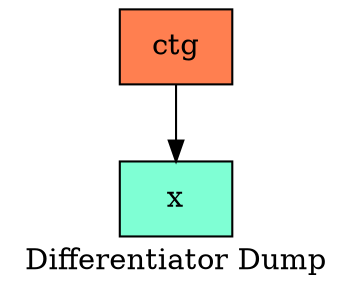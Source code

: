   digraph tree  {
  node[   shape     = "Mrecord",  style     = "filled",  fillcolor = "aqua",  fontcolor = "#000000",  margin    = "0.075"];
  rankdir   = "TB";

  label     = "Differentiator Dump";
"node0" [shape = "record", label = "{ctg}", fillcolor = "coral"]
"node1" [shape = "record", label = "{x}", fillcolor = "aquamarine"]
"node0" -> "node1"
  }
